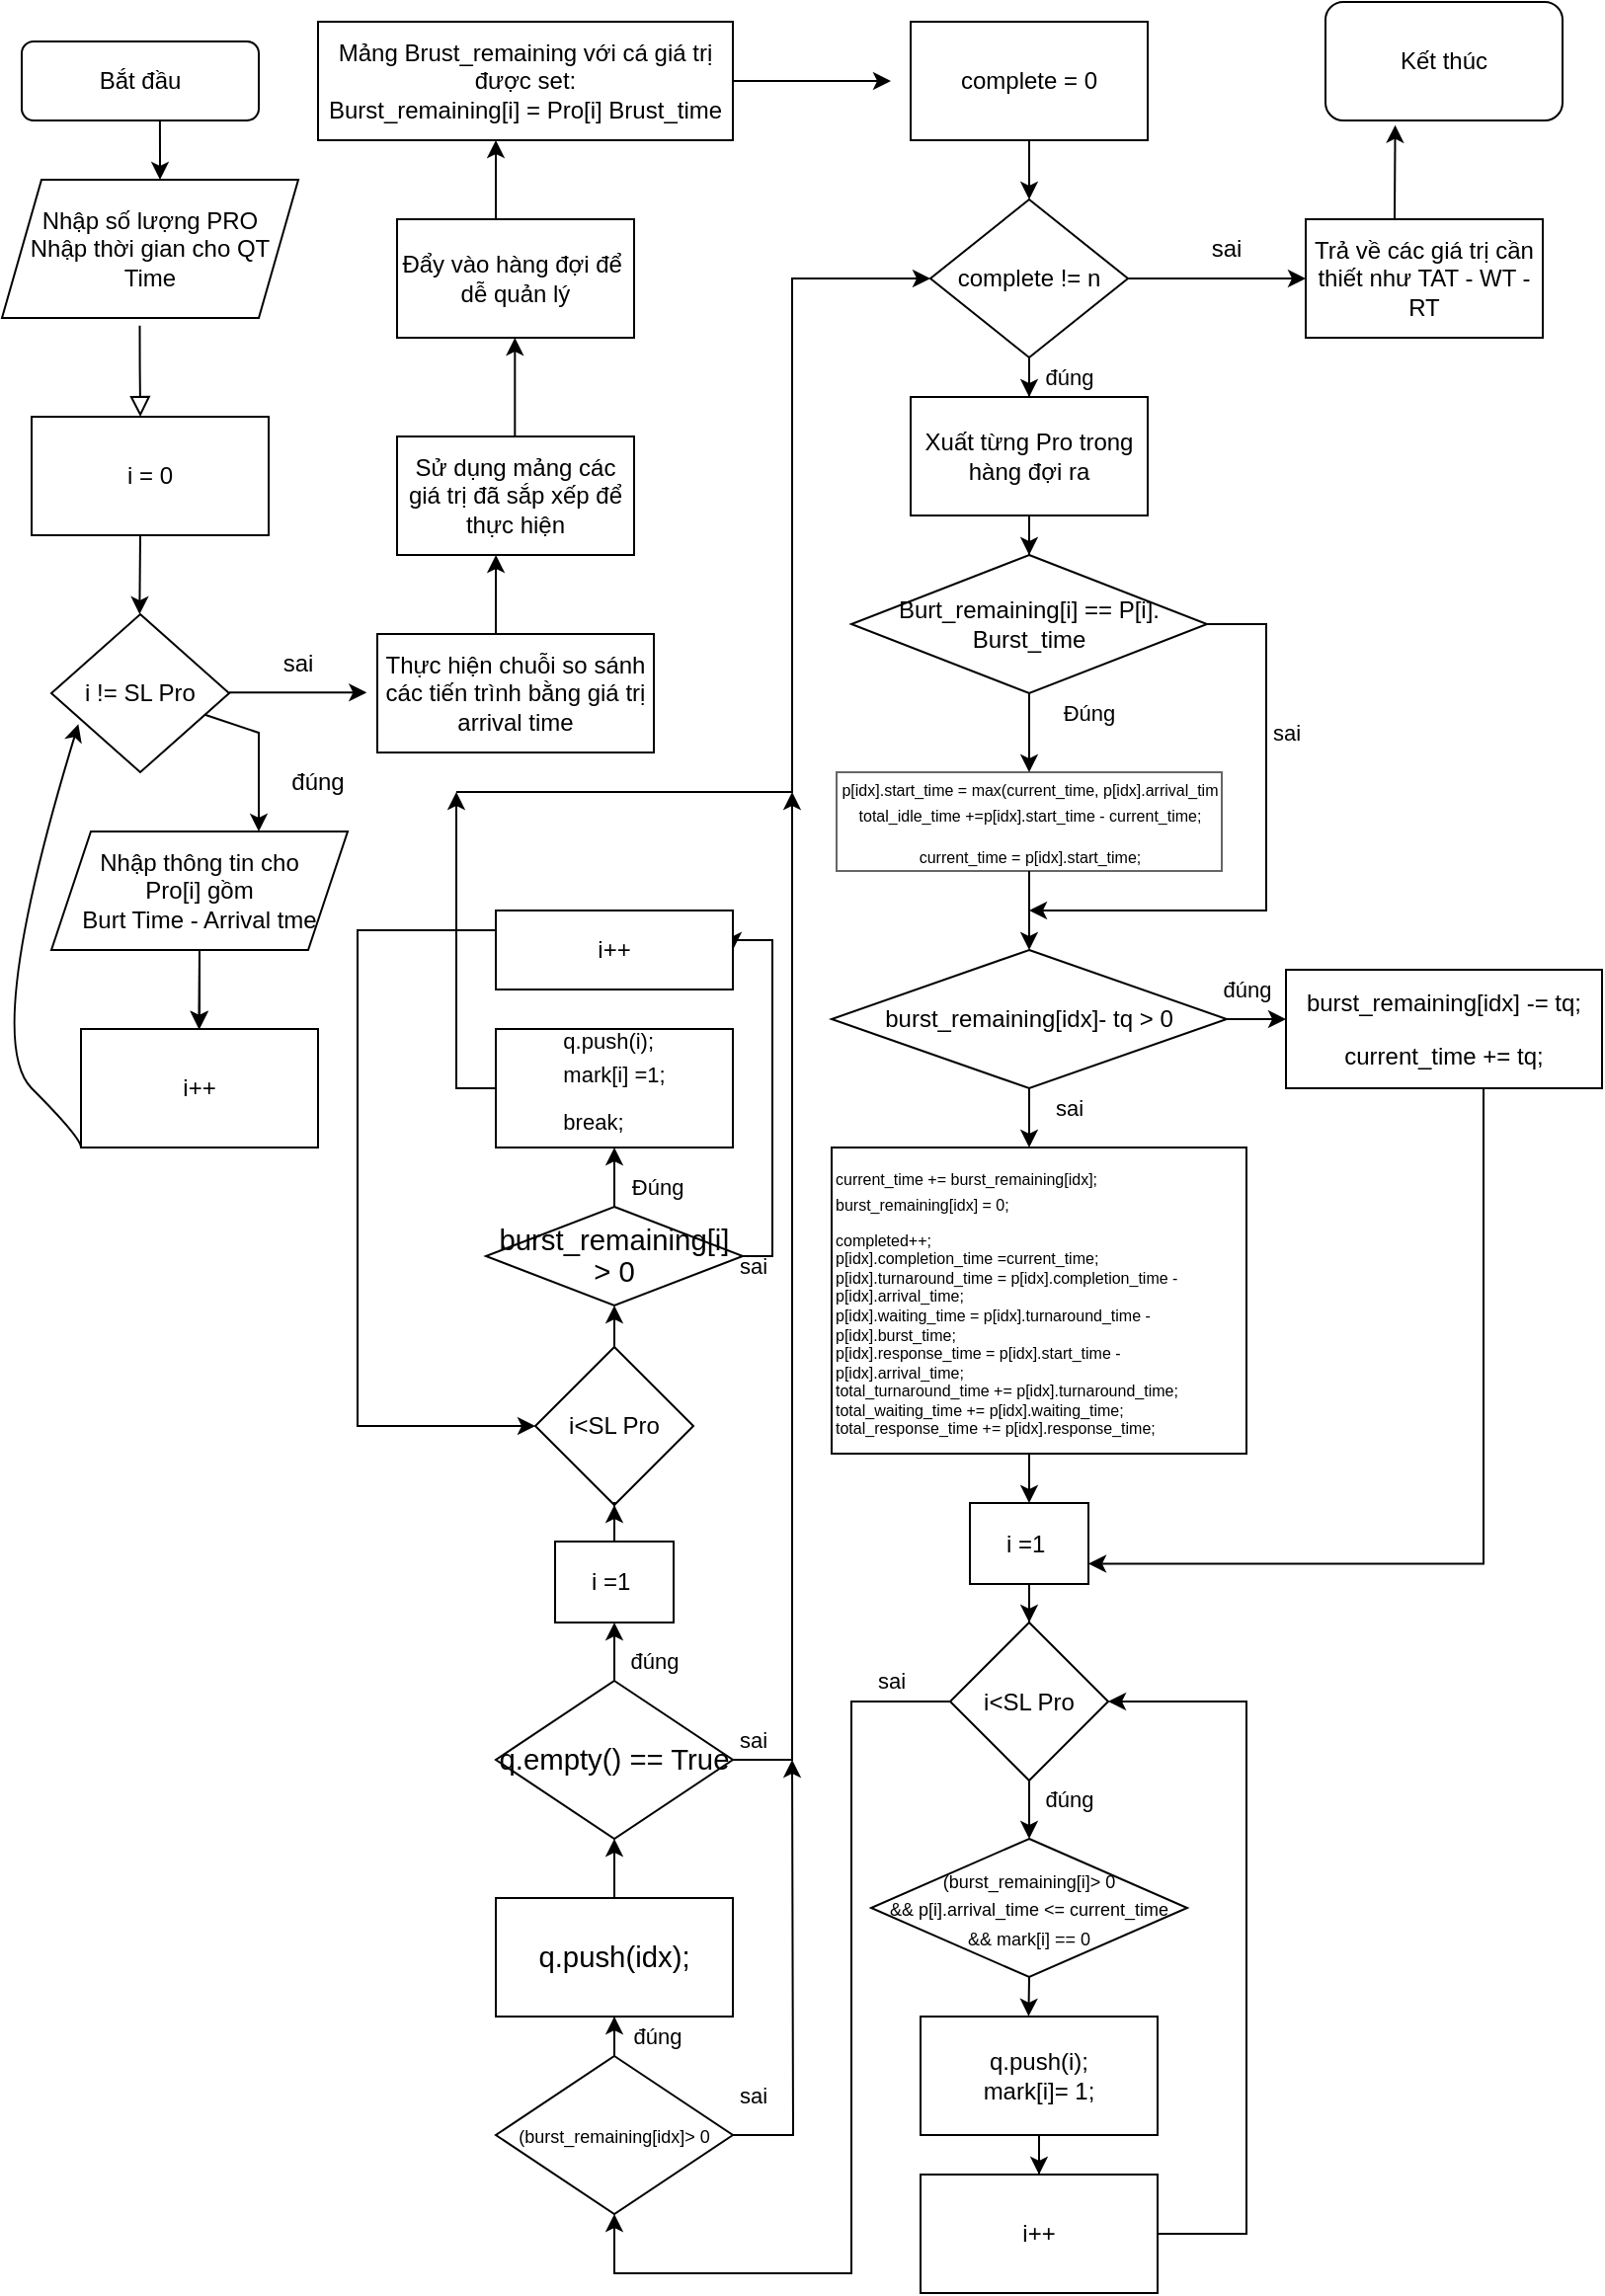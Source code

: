 <mxfile version="18.0.6" type="github">
  <diagram id="C5RBs43oDa-KdzZeNtuy" name="Page-1">
    <mxGraphModel dx="1851" dy="1047" grid="1" gridSize="10" guides="1" tooltips="1" connect="1" arrows="1" fold="1" page="1" pageScale="1" pageWidth="827" pageHeight="1169" math="0" shadow="0">
      <root>
        <mxCell id="WIyWlLk6GJQsqaUBKTNV-0" />
        <mxCell id="WIyWlLk6GJQsqaUBKTNV-1" parent="WIyWlLk6GJQsqaUBKTNV-0" />
        <mxCell id="WIyWlLk6GJQsqaUBKTNV-2" value="" style="rounded=0;html=1;jettySize=auto;orthogonalLoop=1;fontSize=11;endArrow=block;endFill=0;endSize=8;strokeWidth=1;shadow=0;labelBackgroundColor=none;edgeStyle=orthogonalEdgeStyle;exitX=0.465;exitY=1.055;exitDx=0;exitDy=0;exitPerimeter=0;" parent="WIyWlLk6GJQsqaUBKTNV-1" source="YoJhMBi_WblPXS7V44ve-0" edge="1">
          <mxGeometry relative="1" as="geometry">
            <mxPoint x="80.034" y="210.028" as="targetPoint" />
            <Array as="points" />
          </mxGeometry>
        </mxCell>
        <mxCell id="WIyWlLk6GJQsqaUBKTNV-3" value="Bắt đầu" style="rounded=1;whiteSpace=wrap;html=1;fontSize=12;glass=0;strokeWidth=1;shadow=0;" parent="WIyWlLk6GJQsqaUBKTNV-1" vertex="1">
          <mxGeometry x="20" y="20" width="120" height="40" as="geometry" />
        </mxCell>
        <mxCell id="YoJhMBi_WblPXS7V44ve-0" value="Nhập số lượng PRO&lt;br&gt;Nhập thời gian cho QT Time" style="shape=parallelogram;perimeter=parallelogramPerimeter;whiteSpace=wrap;html=1;fixedSize=1;" parent="WIyWlLk6GJQsqaUBKTNV-1" vertex="1">
          <mxGeometry x="10" y="90" width="150" height="70" as="geometry" />
        </mxCell>
        <mxCell id="YoJhMBi_WblPXS7V44ve-2" value="" style="endArrow=classic;html=1;rounded=0;exitX=0.583;exitY=1;exitDx=0;exitDy=0;exitPerimeter=0;" parent="WIyWlLk6GJQsqaUBKTNV-1" source="WIyWlLk6GJQsqaUBKTNV-3" edge="1">
          <mxGeometry width="50" height="50" relative="1" as="geometry">
            <mxPoint x="60" y="90" as="sourcePoint" />
            <mxPoint x="90" y="90" as="targetPoint" />
            <Array as="points">
              <mxPoint x="90" y="80" />
            </Array>
          </mxGeometry>
        </mxCell>
        <mxCell id="YoJhMBi_WblPXS7V44ve-3" value="i = 0" style="rounded=0;whiteSpace=wrap;html=1;" parent="WIyWlLk6GJQsqaUBKTNV-1" vertex="1">
          <mxGeometry x="25" y="210" width="120" height="60" as="geometry" />
        </mxCell>
        <mxCell id="YoJhMBi_WblPXS7V44ve-4" value="i != SL Pro" style="rhombus;whiteSpace=wrap;html=1;" parent="WIyWlLk6GJQsqaUBKTNV-1" vertex="1">
          <mxGeometry x="35" y="310" width="90" height="80" as="geometry" />
        </mxCell>
        <mxCell id="YoJhMBi_WblPXS7V44ve-12" value="" style="edgeStyle=orthogonalEdgeStyle;rounded=0;orthogonalLoop=1;jettySize=auto;html=1;" parent="WIyWlLk6GJQsqaUBKTNV-1" source="YoJhMBi_WblPXS7V44ve-6" target="YoJhMBi_WblPXS7V44ve-7" edge="1">
          <mxGeometry relative="1" as="geometry" />
        </mxCell>
        <mxCell id="YoJhMBi_WblPXS7V44ve-6" value="Nhập thông tin cho&lt;br&gt;Pro[i] gồm&lt;br&gt;Burt Time - Arrival tme" style="shape=parallelogram;perimeter=parallelogramPerimeter;whiteSpace=wrap;html=1;fixedSize=1;" parent="WIyWlLk6GJQsqaUBKTNV-1" vertex="1">
          <mxGeometry x="35" y="420" width="150" height="60" as="geometry" />
        </mxCell>
        <mxCell id="YoJhMBi_WblPXS7V44ve-7" value="i++" style="rounded=0;whiteSpace=wrap;html=1;" parent="WIyWlLk6GJQsqaUBKTNV-1" vertex="1">
          <mxGeometry x="50" y="520" width="120" height="60" as="geometry" />
        </mxCell>
        <mxCell id="YoJhMBi_WblPXS7V44ve-8" value="" style="endArrow=classic;html=1;rounded=0;" parent="WIyWlLk6GJQsqaUBKTNV-1" source="YoJhMBi_WblPXS7V44ve-4" edge="1">
          <mxGeometry width="50" height="50" relative="1" as="geometry">
            <mxPoint x="140" y="340" as="sourcePoint" />
            <mxPoint x="140" y="420" as="targetPoint" />
            <Array as="points">
              <mxPoint x="140" y="370" />
            </Array>
          </mxGeometry>
        </mxCell>
        <mxCell id="YoJhMBi_WblPXS7V44ve-9" value="" style="endArrow=classic;html=1;rounded=0;" parent="WIyWlLk6GJQsqaUBKTNV-1" edge="1">
          <mxGeometry width="50" height="50" relative="1" as="geometry">
            <mxPoint x="110" y="480" as="sourcePoint" />
            <mxPoint x="109.66" y="520" as="targetPoint" />
          </mxGeometry>
        </mxCell>
        <mxCell id="YoJhMBi_WblPXS7V44ve-10" value="" style="curved=1;endArrow=classic;html=1;rounded=0;exitX=0;exitY=1;exitDx=0;exitDy=0;entryX=0.152;entryY=0.695;entryDx=0;entryDy=0;entryPerimeter=0;" parent="WIyWlLk6GJQsqaUBKTNV-1" source="YoJhMBi_WblPXS7V44ve-7" target="YoJhMBi_WblPXS7V44ve-4" edge="1">
          <mxGeometry width="50" height="50" relative="1" as="geometry">
            <mxPoint y="575" as="sourcePoint" />
            <mxPoint x="50" y="525" as="targetPoint" />
            <Array as="points">
              <mxPoint x="50" y="575" />
              <mxPoint y="525" />
            </Array>
          </mxGeometry>
        </mxCell>
        <mxCell id="YoJhMBi_WblPXS7V44ve-11" value="đúng" style="text;html=1;strokeColor=none;fillColor=none;align=center;verticalAlign=middle;whiteSpace=wrap;rounded=0;" parent="WIyWlLk6GJQsqaUBKTNV-1" vertex="1">
          <mxGeometry x="140" y="380" width="60" height="30" as="geometry" />
        </mxCell>
        <mxCell id="YoJhMBi_WblPXS7V44ve-13" value="" style="endArrow=classic;html=1;rounded=0;" parent="WIyWlLk6GJQsqaUBKTNV-1" edge="1">
          <mxGeometry width="50" height="50" relative="1" as="geometry">
            <mxPoint x="80" y="270" as="sourcePoint" />
            <mxPoint x="79.66" y="310" as="targetPoint" />
          </mxGeometry>
        </mxCell>
        <mxCell id="YoJhMBi_WblPXS7V44ve-14" value="" style="endArrow=classic;html=1;rounded=0;" parent="WIyWlLk6GJQsqaUBKTNV-1" edge="1">
          <mxGeometry width="50" height="50" relative="1" as="geometry">
            <mxPoint x="125" y="349.66" as="sourcePoint" />
            <mxPoint x="194.66" y="349.66" as="targetPoint" />
          </mxGeometry>
        </mxCell>
        <mxCell id="YoJhMBi_WblPXS7V44ve-15" value="sai" style="text;html=1;strokeColor=none;fillColor=none;align=center;verticalAlign=middle;whiteSpace=wrap;rounded=0;" parent="WIyWlLk6GJQsqaUBKTNV-1" vertex="1">
          <mxGeometry x="130" y="320" width="60" height="30" as="geometry" />
        </mxCell>
        <mxCell id="YoJhMBi_WblPXS7V44ve-16" value="Thực hiện chuỗi so sánh các tiến trình bằng giá trị arrival time" style="rounded=0;whiteSpace=wrap;html=1;" parent="WIyWlLk6GJQsqaUBKTNV-1" vertex="1">
          <mxGeometry x="200" y="320" width="140" height="60" as="geometry" />
        </mxCell>
        <mxCell id="YoJhMBi_WblPXS7V44ve-17" value="Sử dụng mảng các giá trị đã sắp xếp để thực hiện" style="rounded=0;whiteSpace=wrap;html=1;" parent="WIyWlLk6GJQsqaUBKTNV-1" vertex="1">
          <mxGeometry x="210" y="220" width="120" height="60" as="geometry" />
        </mxCell>
        <mxCell id="YoJhMBi_WblPXS7V44ve-18" value="" style="endArrow=classic;html=1;rounded=0;entryX=0.417;entryY=1;entryDx=0;entryDy=0;entryPerimeter=0;" parent="WIyWlLk6GJQsqaUBKTNV-1" target="YoJhMBi_WblPXS7V44ve-17" edge="1">
          <mxGeometry width="50" height="50" relative="1" as="geometry">
            <mxPoint x="260" y="320" as="sourcePoint" />
            <mxPoint x="290" y="300" as="targetPoint" />
          </mxGeometry>
        </mxCell>
        <mxCell id="YoJhMBi_WblPXS7V44ve-19" value="Đẩy vào hàng đợi để&amp;nbsp;&lt;br&gt;dễ quản lý" style="rounded=0;whiteSpace=wrap;html=1;" parent="WIyWlLk6GJQsqaUBKTNV-1" vertex="1">
          <mxGeometry x="210" y="110" width="120" height="60" as="geometry" />
        </mxCell>
        <mxCell id="YoJhMBi_WblPXS7V44ve-20" value="" style="endArrow=classic;html=1;rounded=0;" parent="WIyWlLk6GJQsqaUBKTNV-1" edge="1">
          <mxGeometry width="50" height="50" relative="1" as="geometry">
            <mxPoint x="269.66" y="220" as="sourcePoint" />
            <mxPoint x="269.66" y="170" as="targetPoint" />
            <Array as="points">
              <mxPoint x="269.66" y="200" />
            </Array>
          </mxGeometry>
        </mxCell>
        <mxCell id="fa8feuvMklE7QD-mEmDX-10" style="edgeStyle=orthogonalEdgeStyle;rounded=0;orthogonalLoop=1;jettySize=auto;html=1;entryX=0.5;entryY=0;entryDx=0;entryDy=0;fontSize=11;" edge="1" parent="WIyWlLk6GJQsqaUBKTNV-1" source="YoJhMBi_WblPXS7V44ve-21" target="YoJhMBi_WblPXS7V44ve-32">
          <mxGeometry relative="1" as="geometry" />
        </mxCell>
        <mxCell id="YoJhMBi_WblPXS7V44ve-21" value="complete != n" style="rhombus;whiteSpace=wrap;html=1;" parent="WIyWlLk6GJQsqaUBKTNV-1" vertex="1">
          <mxGeometry x="480" y="100" width="100" height="80" as="geometry" />
        </mxCell>
        <mxCell id="fa8feuvMklE7QD-mEmDX-9" style="edgeStyle=orthogonalEdgeStyle;rounded=0;orthogonalLoop=1;jettySize=auto;html=1;entryX=0.5;entryY=0;entryDx=0;entryDy=0;fontSize=11;" edge="1" parent="WIyWlLk6GJQsqaUBKTNV-1" source="YoJhMBi_WblPXS7V44ve-22" target="YoJhMBi_WblPXS7V44ve-21">
          <mxGeometry relative="1" as="geometry" />
        </mxCell>
        <mxCell id="YoJhMBi_WblPXS7V44ve-22" value="complete = 0" style="rounded=0;whiteSpace=wrap;html=1;" parent="WIyWlLk6GJQsqaUBKTNV-1" vertex="1">
          <mxGeometry x="470" y="10" width="120" height="60" as="geometry" />
        </mxCell>
        <mxCell id="YoJhMBi_WblPXS7V44ve-23" value="Trả về các giá trị cần thiết như TAT - WT - RT" style="rounded=0;whiteSpace=wrap;html=1;" parent="WIyWlLk6GJQsqaUBKTNV-1" vertex="1">
          <mxGeometry x="670" y="110" width="120" height="60" as="geometry" />
        </mxCell>
        <mxCell id="YoJhMBi_WblPXS7V44ve-24" value="" style="endArrow=classic;html=1;rounded=0;entryX=0;entryY=0.5;entryDx=0;entryDy=0;" parent="WIyWlLk6GJQsqaUBKTNV-1" target="YoJhMBi_WblPXS7V44ve-23" edge="1">
          <mxGeometry width="50" height="50" relative="1" as="geometry">
            <mxPoint x="580" y="140" as="sourcePoint" />
            <mxPoint x="620" y="160" as="targetPoint" />
            <Array as="points">
              <mxPoint x="580" y="140" />
            </Array>
          </mxGeometry>
        </mxCell>
        <mxCell id="YoJhMBi_WblPXS7V44ve-25" value="Kết thúc" style="rounded=1;whiteSpace=wrap;html=1;" parent="WIyWlLk6GJQsqaUBKTNV-1" vertex="1">
          <mxGeometry x="680" width="120" height="60" as="geometry" />
        </mxCell>
        <mxCell id="YoJhMBi_WblPXS7V44ve-26" value="" style="endArrow=classic;html=1;rounded=0;entryX=0.294;entryY=1.039;entryDx=0;entryDy=0;entryPerimeter=0;" parent="WIyWlLk6GJQsqaUBKTNV-1" target="YoJhMBi_WblPXS7V44ve-25" edge="1">
          <mxGeometry width="50" height="50" relative="1" as="geometry">
            <mxPoint x="715" y="110" as="sourcePoint" />
            <mxPoint x="765" y="100" as="targetPoint" />
          </mxGeometry>
        </mxCell>
        <mxCell id="YoJhMBi_WblPXS7V44ve-27" value="sai" style="text;html=1;strokeColor=none;fillColor=none;align=center;verticalAlign=middle;whiteSpace=wrap;rounded=0;" parent="WIyWlLk6GJQsqaUBKTNV-1" vertex="1">
          <mxGeometry x="600" y="110" width="60" height="30" as="geometry" />
        </mxCell>
        <mxCell id="YoJhMBi_WblPXS7V44ve-28" value="Mảng Brust_remaining với cá giá trị được set:&lt;br&gt;Burst_remaining[i] = Pro[i] Brust_time" style="rounded=0;whiteSpace=wrap;html=1;" parent="WIyWlLk6GJQsqaUBKTNV-1" vertex="1">
          <mxGeometry x="170" y="10" width="210" height="60" as="geometry" />
        </mxCell>
        <mxCell id="YoJhMBi_WblPXS7V44ve-29" value="" style="endArrow=classic;html=1;rounded=0;" parent="WIyWlLk6GJQsqaUBKTNV-1" edge="1">
          <mxGeometry width="50" height="50" relative="1" as="geometry">
            <mxPoint x="260" y="110" as="sourcePoint" />
            <mxPoint x="260.0" y="70.0" as="targetPoint" />
            <Array as="points">
              <mxPoint x="260.0" y="100" />
            </Array>
          </mxGeometry>
        </mxCell>
        <mxCell id="YoJhMBi_WblPXS7V44ve-31" value="" style="endArrow=classic;html=1;rounded=0;exitX=1;exitY=0.5;exitDx=0;exitDy=0;" parent="WIyWlLk6GJQsqaUBKTNV-1" source="YoJhMBi_WblPXS7V44ve-28" edge="1">
          <mxGeometry width="50" height="50" relative="1" as="geometry">
            <mxPoint x="413" y="60.0" as="sourcePoint" />
            <mxPoint x="460" y="40" as="targetPoint" />
            <Array as="points" />
          </mxGeometry>
        </mxCell>
        <mxCell id="fa8feuvMklE7QD-mEmDX-11" value="" style="edgeStyle=orthogonalEdgeStyle;rounded=0;orthogonalLoop=1;jettySize=auto;html=1;fontSize=11;" edge="1" parent="WIyWlLk6GJQsqaUBKTNV-1" source="YoJhMBi_WblPXS7V44ve-32" target="YoJhMBi_WblPXS7V44ve-33">
          <mxGeometry relative="1" as="geometry" />
        </mxCell>
        <mxCell id="YoJhMBi_WblPXS7V44ve-32" value="Xuất từng Pro trong hàng đợi ra" style="rounded=0;whiteSpace=wrap;html=1;" parent="WIyWlLk6GJQsqaUBKTNV-1" vertex="1">
          <mxGeometry x="470" y="200" width="120" height="60" as="geometry" />
        </mxCell>
        <mxCell id="fa8feuvMklE7QD-mEmDX-14" style="edgeStyle=orthogonalEdgeStyle;rounded=0;orthogonalLoop=1;jettySize=auto;html=1;entryX=0.5;entryY=0;entryDx=0;entryDy=0;fontSize=11;" edge="1" parent="WIyWlLk6GJQsqaUBKTNV-1" source="YoJhMBi_WblPXS7V44ve-33" target="YoJhMBi_WblPXS7V44ve-34">
          <mxGeometry relative="1" as="geometry" />
        </mxCell>
        <mxCell id="fa8feuvMklE7QD-mEmDX-47" style="edgeStyle=orthogonalEdgeStyle;rounded=0;orthogonalLoop=1;jettySize=auto;html=1;fontSize=11;" edge="1" parent="WIyWlLk6GJQsqaUBKTNV-1" source="YoJhMBi_WblPXS7V44ve-33">
          <mxGeometry relative="1" as="geometry">
            <mxPoint x="530" y="460" as="targetPoint" />
            <Array as="points">
              <mxPoint x="650" y="315" />
              <mxPoint x="650" y="460" />
              <mxPoint x="530" y="460" />
            </Array>
          </mxGeometry>
        </mxCell>
        <mxCell id="YoJhMBi_WblPXS7V44ve-33" value="Burt_remaining[i] == P[i]. Burst_time" style="rhombus;whiteSpace=wrap;html=1;" parent="WIyWlLk6GJQsqaUBKTNV-1" vertex="1">
          <mxGeometry x="440" y="280" width="180" height="70" as="geometry" />
        </mxCell>
        <mxCell id="fa8feuvMklE7QD-mEmDX-46" style="edgeStyle=orthogonalEdgeStyle;rounded=0;orthogonalLoop=1;jettySize=auto;html=1;entryX=0.5;entryY=0;entryDx=0;entryDy=0;fontSize=11;" edge="1" parent="WIyWlLk6GJQsqaUBKTNV-1" source="YoJhMBi_WblPXS7V44ve-34" target="YoJhMBi_WblPXS7V44ve-35">
          <mxGeometry relative="1" as="geometry" />
        </mxCell>
        <mxCell id="YoJhMBi_WblPXS7V44ve-34" value="&lt;p style=&quot;font-size: 8px; line-height: 0;&quot; class=&quot;MsoNormal&quot;&gt;&lt;font style=&quot;font-size: 8px;&quot;&gt;p[idx].start_time = max(current_time, p[idx].arrival_tim&lt;/font&gt;&lt;/p&gt;&lt;p style=&quot;font-size: 8px;&quot; class=&quot;MsoNormal&quot;&gt;&lt;font style=&quot;font-size: 8px;&quot;&gt;&lt;span style=&quot;background-color: initial;&quot;&gt;total_idle_time +=&lt;/span&gt;&lt;span style=&quot;background-color: initial;&quot;&gt;p[idx].start_time - current_time;&lt;/span&gt;&lt;/font&gt;&lt;/p&gt;&lt;span style=&quot;background-color: initial; font-size: 8px;&quot;&gt;&lt;font style=&quot;font-size: 8px;&quot;&gt;current_time = p[idx].start_time;&lt;/font&gt;&lt;/span&gt;" style="rounded=0;whiteSpace=wrap;html=1;opacity=60;strokeWidth=1;" parent="WIyWlLk6GJQsqaUBKTNV-1" vertex="1">
          <mxGeometry x="432.5" y="390" width="195" height="50" as="geometry" />
        </mxCell>
        <mxCell id="fa8feuvMklE7QD-mEmDX-17" value="" style="edgeStyle=orthogonalEdgeStyle;rounded=0;orthogonalLoop=1;jettySize=auto;html=1;fontSize=11;entryX=0;entryY=0.417;entryDx=0;entryDy=0;entryPerimeter=0;" edge="1" parent="WIyWlLk6GJQsqaUBKTNV-1" source="YoJhMBi_WblPXS7V44ve-35" target="YoJhMBi_WblPXS7V44ve-36">
          <mxGeometry relative="1" as="geometry" />
        </mxCell>
        <mxCell id="fa8feuvMklE7QD-mEmDX-18" value="" style="edgeStyle=orthogonalEdgeStyle;rounded=0;orthogonalLoop=1;jettySize=auto;html=1;fontSize=11;" edge="1" parent="WIyWlLk6GJQsqaUBKTNV-1" source="YoJhMBi_WblPXS7V44ve-35" target="YoJhMBi_WblPXS7V44ve-53">
          <mxGeometry relative="1" as="geometry">
            <Array as="points">
              <mxPoint x="530" y="580" />
              <mxPoint x="530" y="580" />
            </Array>
          </mxGeometry>
        </mxCell>
        <mxCell id="YoJhMBi_WblPXS7V44ve-35" value="&lt;span&gt;burst_remaining[idx]- tq &amp;gt; 0&lt;/span&gt;" style="rhombus;whiteSpace=wrap;html=1;" parent="WIyWlLk6GJQsqaUBKTNV-1" vertex="1">
          <mxGeometry x="430" y="480" width="200" height="70" as="geometry" />
        </mxCell>
        <mxCell id="fa8feuvMklE7QD-mEmDX-43" style="edgeStyle=orthogonalEdgeStyle;rounded=0;orthogonalLoop=1;jettySize=auto;html=1;fontSize=11;entryX=1;entryY=0.75;entryDx=0;entryDy=0;" edge="1" parent="WIyWlLk6GJQsqaUBKTNV-1" source="YoJhMBi_WblPXS7V44ve-36" target="YoJhMBi_WblPXS7V44ve-40">
          <mxGeometry relative="1" as="geometry">
            <mxPoint x="740" y="790" as="targetPoint" />
            <Array as="points">
              <mxPoint x="760" y="791" />
            </Array>
          </mxGeometry>
        </mxCell>
        <mxCell id="YoJhMBi_WblPXS7V44ve-36" value="&lt;p class=&quot;MsoNormal&quot;&gt;burst_remaining[idx] -= tq;&lt;/p&gt;&lt;p class=&quot;MsoNormal&quot;&gt;&lt;span style=&quot;background-color: initial;&quot;&gt;current_time += tq;&lt;/span&gt;&lt;/p&gt;&lt;p class=&quot;MsoNormal&quot;&gt;&lt;/p&gt;" style="rounded=0;whiteSpace=wrap;html=1;" parent="WIyWlLk6GJQsqaUBKTNV-1" vertex="1">
          <mxGeometry x="660" y="490" width="160" height="60" as="geometry" />
        </mxCell>
        <mxCell id="fa8feuvMklE7QD-mEmDX-22" style="edgeStyle=orthogonalEdgeStyle;rounded=0;orthogonalLoop=1;jettySize=auto;html=1;entryX=0.5;entryY=0;entryDx=0;entryDy=0;fontSize=11;" edge="1" parent="WIyWlLk6GJQsqaUBKTNV-1" source="YoJhMBi_WblPXS7V44ve-38" target="YoJhMBi_WblPXS7V44ve-41">
          <mxGeometry relative="1" as="geometry" />
        </mxCell>
        <mxCell id="fa8feuvMklE7QD-mEmDX-53" style="edgeStyle=orthogonalEdgeStyle;rounded=0;orthogonalLoop=1;jettySize=auto;html=1;fontSize=11;entryX=0.5;entryY=1;entryDx=0;entryDy=0;" edge="1" parent="WIyWlLk6GJQsqaUBKTNV-1" source="YoJhMBi_WblPXS7V44ve-38" target="YoJhMBi_WblPXS7V44ve-43">
          <mxGeometry relative="1" as="geometry">
            <mxPoint x="440" y="1080" as="targetPoint" />
            <Array as="points">
              <mxPoint x="440" y="861" />
              <mxPoint x="440" y="1150" />
              <mxPoint x="320" y="1150" />
            </Array>
          </mxGeometry>
        </mxCell>
        <mxCell id="YoJhMBi_WblPXS7V44ve-38" value="i&amp;lt;SL Pro" style="rhombus;whiteSpace=wrap;html=1;" parent="WIyWlLk6GJQsqaUBKTNV-1" vertex="1">
          <mxGeometry x="490" y="820.5" width="80" height="80" as="geometry" />
        </mxCell>
        <mxCell id="fa8feuvMklE7QD-mEmDX-20" value="" style="edgeStyle=orthogonalEdgeStyle;rounded=0;orthogonalLoop=1;jettySize=auto;html=1;fontSize=11;" edge="1" parent="WIyWlLk6GJQsqaUBKTNV-1" source="YoJhMBi_WblPXS7V44ve-40" target="YoJhMBi_WblPXS7V44ve-38">
          <mxGeometry relative="1" as="geometry" />
        </mxCell>
        <mxCell id="YoJhMBi_WblPXS7V44ve-40" value="i =1&amp;nbsp;" style="rounded=0;whiteSpace=wrap;html=1;" parent="WIyWlLk6GJQsqaUBKTNV-1" vertex="1">
          <mxGeometry x="500" y="760" width="60" height="41" as="geometry" />
        </mxCell>
        <mxCell id="fa8feuvMklE7QD-mEmDX-41" style="edgeStyle=orthogonalEdgeStyle;rounded=0;orthogonalLoop=1;jettySize=auto;html=1;exitX=0.5;exitY=1;exitDx=0;exitDy=0;entryX=0.456;entryY=-0.002;entryDx=0;entryDy=0;entryPerimeter=0;fontSize=11;" edge="1" parent="WIyWlLk6GJQsqaUBKTNV-1" source="YoJhMBi_WblPXS7V44ve-41" target="YoJhMBi_WblPXS7V44ve-42">
          <mxGeometry relative="1" as="geometry" />
        </mxCell>
        <mxCell id="YoJhMBi_WblPXS7V44ve-41" value="&lt;span style=&quot;font-size: 9px;&quot;&gt;(burst_remaining[i]&amp;gt; 0 &lt;br&gt;&amp;amp;&amp;amp; p[i].arrival_time &amp;lt;= current_time &lt;br&gt;&amp;amp;&amp;amp; mark[i] == 0&lt;/span&gt;" style="rhombus;whiteSpace=wrap;html=1;" parent="WIyWlLk6GJQsqaUBKTNV-1" vertex="1">
          <mxGeometry x="450" y="930" width="160" height="70" as="geometry" />
        </mxCell>
        <mxCell id="fa8feuvMklE7QD-mEmDX-39" value="" style="edgeStyle=orthogonalEdgeStyle;rounded=0;orthogonalLoop=1;jettySize=auto;html=1;fontSize=11;" edge="1" parent="WIyWlLk6GJQsqaUBKTNV-1" source="YoJhMBi_WblPXS7V44ve-42" target="fa8feuvMklE7QD-mEmDX-1">
          <mxGeometry relative="1" as="geometry" />
        </mxCell>
        <mxCell id="YoJhMBi_WblPXS7V44ve-42" value="&lt;span style=&quot;background-color: initial;&quot;&gt;q.push(i);&lt;/span&gt;&lt;br&gt;&lt;span style=&quot;background-color: initial;&quot;&gt;mark[i]&lt;/span&gt;&lt;span style=&quot;background-color: initial;&quot;&gt;= 1;&lt;/span&gt;" style="rounded=0;whiteSpace=wrap;html=1;" parent="WIyWlLk6GJQsqaUBKTNV-1" vertex="1">
          <mxGeometry x="475" y="1020" width="120" height="60" as="geometry" />
        </mxCell>
        <mxCell id="fa8feuvMklE7QD-mEmDX-28" style="edgeStyle=orthogonalEdgeStyle;rounded=0;orthogonalLoop=1;jettySize=auto;html=1;entryX=0.5;entryY=1;entryDx=0;entryDy=0;fontSize=11;" edge="1" parent="WIyWlLk6GJQsqaUBKTNV-1" source="YoJhMBi_WblPXS7V44ve-43" target="YoJhMBi_WblPXS7V44ve-44">
          <mxGeometry relative="1" as="geometry" />
        </mxCell>
        <mxCell id="fa8feuvMklE7QD-mEmDX-58" style="edgeStyle=orthogonalEdgeStyle;rounded=0;orthogonalLoop=1;jettySize=auto;html=1;fontSize=11;" edge="1" parent="WIyWlLk6GJQsqaUBKTNV-1" source="YoJhMBi_WblPXS7V44ve-43">
          <mxGeometry relative="1" as="geometry">
            <mxPoint x="410" y="890" as="targetPoint" />
          </mxGeometry>
        </mxCell>
        <mxCell id="YoJhMBi_WblPXS7V44ve-43" value="&lt;span&gt;&lt;font style=&quot;font-size: 9px;&quot;&gt;(burst_remaining[idx]&amp;gt; 0&lt;/font&gt;&lt;/span&gt;" style="rhombus;whiteSpace=wrap;html=1;" parent="WIyWlLk6GJQsqaUBKTNV-1" vertex="1">
          <mxGeometry x="260" y="1040" width="120" height="80" as="geometry" />
        </mxCell>
        <mxCell id="fa8feuvMklE7QD-mEmDX-27" value="" style="edgeStyle=orthogonalEdgeStyle;rounded=0;orthogonalLoop=1;jettySize=auto;html=1;fontSize=11;" edge="1" parent="WIyWlLk6GJQsqaUBKTNV-1" source="YoJhMBi_WblPXS7V44ve-44" target="YoJhMBi_WblPXS7V44ve-45">
          <mxGeometry relative="1" as="geometry" />
        </mxCell>
        <mxCell id="YoJhMBi_WblPXS7V44ve-44" value="&lt;span style=&quot;font-size:11.0pt;line-height:107%;&lt;br/&gt;font-family:&amp;quot;Arial&amp;quot;,sans-serif;mso-ascii-theme-font:minor-latin;mso-fareast-font-family:&lt;br/&gt;Arial;mso-fareast-theme-font:minor-latin;mso-hansi-theme-font:minor-latin;&lt;br/&gt;mso-bidi-font-family:&amp;quot;Times New Roman&amp;quot;;mso-bidi-theme-font:minor-bidi;&lt;br/&gt;mso-ansi-language:VI;mso-fareast-language:EN-US;mso-bidi-language:AR-SA&quot;&gt;q.push(idx);&lt;/span&gt;" style="rounded=0;whiteSpace=wrap;html=1;" parent="WIyWlLk6GJQsqaUBKTNV-1" vertex="1">
          <mxGeometry x="260" y="960" width="120" height="60" as="geometry" />
        </mxCell>
        <mxCell id="fa8feuvMklE7QD-mEmDX-8" style="edgeStyle=orthogonalEdgeStyle;rounded=0;orthogonalLoop=1;jettySize=auto;html=1;exitX=0.5;exitY=0;exitDx=0;exitDy=0;entryX=0.5;entryY=1;entryDx=0;entryDy=0;fontSize=11;" edge="1" parent="WIyWlLk6GJQsqaUBKTNV-1" source="YoJhMBi_WblPXS7V44ve-45" target="fa8feuvMklE7QD-mEmDX-6">
          <mxGeometry relative="1" as="geometry" />
        </mxCell>
        <mxCell id="fa8feuvMklE7QD-mEmDX-48" style="edgeStyle=orthogonalEdgeStyle;rounded=0;orthogonalLoop=1;jettySize=auto;html=1;fontSize=11;" edge="1" parent="WIyWlLk6GJQsqaUBKTNV-1" source="YoJhMBi_WblPXS7V44ve-45">
          <mxGeometry relative="1" as="geometry">
            <mxPoint x="410" y="400" as="targetPoint" />
            <Array as="points">
              <mxPoint x="410" y="890" />
            </Array>
          </mxGeometry>
        </mxCell>
        <mxCell id="YoJhMBi_WblPXS7V44ve-45" value="&lt;span style=&quot;font-size:11.0pt;line-height:107%;&lt;br/&gt;font-family:&amp;quot;Arial&amp;quot;,sans-serif;mso-ascii-theme-font:minor-latin;mso-fareast-font-family:&lt;br/&gt;Arial;mso-fareast-theme-font:minor-latin;mso-hansi-theme-font:minor-latin;&lt;br/&gt;mso-bidi-font-family:&amp;quot;Times New Roman&amp;quot;;mso-bidi-theme-font:minor-bidi;&lt;br/&gt;mso-ansi-language:VI;mso-fareast-language:EN-US;mso-bidi-language:AR-SA&quot;&gt;q.empty() == True&lt;/span&gt;" style="rhombus;whiteSpace=wrap;html=1;" parent="WIyWlLk6GJQsqaUBKTNV-1" vertex="1">
          <mxGeometry x="260" y="850" width="120" height="80" as="geometry" />
        </mxCell>
        <mxCell id="fa8feuvMklE7QD-mEmDX-19" value="" style="edgeStyle=orthogonalEdgeStyle;rounded=0;orthogonalLoop=1;jettySize=auto;html=1;fontSize=11;" edge="1" parent="WIyWlLk6GJQsqaUBKTNV-1" source="YoJhMBi_WblPXS7V44ve-53" target="YoJhMBi_WblPXS7V44ve-40">
          <mxGeometry relative="1" as="geometry">
            <Array as="points">
              <mxPoint x="530" y="740" />
              <mxPoint x="530" y="740" />
            </Array>
          </mxGeometry>
        </mxCell>
        <mxCell id="YoJhMBi_WblPXS7V44ve-53" value="&lt;p style=&quot;line-height: 0;&quot; class=&quot;MsoNormal&quot;&gt;current_time += burst_remaining[idx];&lt;/p&gt;&lt;p class=&quot;MsoNormal&quot;&gt;burst_remaining[idx] = 0;&lt;/p&gt;&lt;span style=&quot;background-color: initial;&quot;&gt;completed++;&lt;/span&gt;&lt;br&gt;&lt;span style=&quot;background-color: initial;&quot;&gt;p[idx].completion_time =current_time;&lt;/span&gt;&lt;br&gt;&lt;span style=&quot;background-color: initial;&quot;&gt;p[idx].turnaround_time = p[idx].completion_time - p[idx].arrival_time;&lt;/span&gt;&lt;br&gt;&lt;span style=&quot;background-color: initial;&quot;&gt;p[idx].waiting_time = p[idx].turnaround_time - p[idx].burst_time;&lt;/span&gt;&lt;br&gt;&lt;span style=&quot;background-color: initial;&quot;&gt;p[idx].response_time = p[idx].start_time - p[idx].arrival_time;&lt;/span&gt;&lt;br&gt;&lt;span style=&quot;background-color: initial;&quot;&gt;total_turnaround_time += p[idx].turnaround_time;&lt;/span&gt;&lt;br&gt;&lt;span style=&quot;background-color: initial;&quot;&gt;total_waiting_time += p[idx].waiting_time;&lt;/span&gt;&lt;br&gt;&lt;span style=&quot;background-color: initial;&quot;&gt;total_response_time += p[idx].response_time;&lt;/span&gt;" style="rounded=0;whiteSpace=wrap;html=1;fontSize=8;align=left;" parent="WIyWlLk6GJQsqaUBKTNV-1" vertex="1">
          <mxGeometry x="430" y="580" width="210" height="155" as="geometry" />
        </mxCell>
        <mxCell id="fa8feuvMklE7QD-mEmDX-42" style="edgeStyle=orthogonalEdgeStyle;rounded=0;orthogonalLoop=1;jettySize=auto;html=1;fontSize=11;entryX=1;entryY=0.5;entryDx=0;entryDy=0;" edge="1" parent="WIyWlLk6GJQsqaUBKTNV-1" source="fa8feuvMklE7QD-mEmDX-1" target="YoJhMBi_WblPXS7V44ve-38">
          <mxGeometry relative="1" as="geometry">
            <mxPoint x="640" y="850" as="targetPoint" />
            <Array as="points">
              <mxPoint x="640" y="1130" />
              <mxPoint x="640" y="861" />
            </Array>
          </mxGeometry>
        </mxCell>
        <mxCell id="fa8feuvMklE7QD-mEmDX-1" value="i++" style="rounded=0;whiteSpace=wrap;html=1;" vertex="1" parent="WIyWlLk6GJQsqaUBKTNV-1">
          <mxGeometry x="475" y="1100" width="120" height="60" as="geometry" />
        </mxCell>
        <mxCell id="fa8feuvMklE7QD-mEmDX-33" style="edgeStyle=orthogonalEdgeStyle;rounded=0;orthogonalLoop=1;jettySize=auto;html=1;entryX=0.5;entryY=1;entryDx=0;entryDy=0;fontSize=11;" edge="1" parent="WIyWlLk6GJQsqaUBKTNV-1" source="fa8feuvMklE7QD-mEmDX-2" target="fa8feuvMklE7QD-mEmDX-3">
          <mxGeometry relative="1" as="geometry" />
        </mxCell>
        <mxCell id="fa8feuvMklE7QD-mEmDX-2" value="i&amp;lt;SL Pro" style="rhombus;whiteSpace=wrap;html=1;" vertex="1" parent="WIyWlLk6GJQsqaUBKTNV-1">
          <mxGeometry x="280" y="681" width="80" height="80" as="geometry" />
        </mxCell>
        <mxCell id="fa8feuvMklE7QD-mEmDX-31" style="edgeStyle=orthogonalEdgeStyle;rounded=0;orthogonalLoop=1;jettySize=auto;html=1;entryX=0.5;entryY=1;entryDx=0;entryDy=0;fontSize=11;" edge="1" parent="WIyWlLk6GJQsqaUBKTNV-1" source="fa8feuvMklE7QD-mEmDX-3" target="fa8feuvMklE7QD-mEmDX-4">
          <mxGeometry relative="1" as="geometry" />
        </mxCell>
        <mxCell id="fa8feuvMklE7QD-mEmDX-34" style="edgeStyle=orthogonalEdgeStyle;rounded=0;orthogonalLoop=1;jettySize=auto;html=1;fontSize=11;entryX=1;entryY=0.5;entryDx=0;entryDy=0;" edge="1" parent="WIyWlLk6GJQsqaUBKTNV-1" source="fa8feuvMklE7QD-mEmDX-3" target="fa8feuvMklE7QD-mEmDX-5">
          <mxGeometry relative="1" as="geometry">
            <mxPoint x="400" y="470" as="targetPoint" />
            <Array as="points">
              <mxPoint x="400" y="635" />
              <mxPoint x="400" y="475" />
            </Array>
          </mxGeometry>
        </mxCell>
        <mxCell id="fa8feuvMklE7QD-mEmDX-3" value="&lt;span style=&quot;font-size:11.0pt;line-height:107%;&lt;br/&gt;font-family:&amp;quot;Arial&amp;quot;,sans-serif;mso-ascii-theme-font:minor-latin;mso-fareast-font-family:&lt;br/&gt;Arial;mso-fareast-theme-font:minor-latin;mso-hansi-theme-font:minor-latin;&lt;br/&gt;mso-bidi-font-family:&amp;quot;Times New Roman&amp;quot;;mso-bidi-theme-font:minor-bidi;&lt;br/&gt;mso-ansi-language:VI;mso-fareast-language:EN-US;mso-bidi-language:AR-SA&quot;&gt;burst_remaining[i]&lt;br/&gt;&amp;gt; 0&lt;/span&gt;" style="rhombus;whiteSpace=wrap;html=1;" vertex="1" parent="WIyWlLk6GJQsqaUBKTNV-1">
          <mxGeometry x="255" y="610" width="130" height="50" as="geometry" />
        </mxCell>
        <mxCell id="fa8feuvMklE7QD-mEmDX-66" style="edgeStyle=orthogonalEdgeStyle;rounded=0;orthogonalLoop=1;jettySize=auto;html=1;fontSize=11;" edge="1" parent="WIyWlLk6GJQsqaUBKTNV-1" source="fa8feuvMklE7QD-mEmDX-4">
          <mxGeometry relative="1" as="geometry">
            <mxPoint x="240" y="400" as="targetPoint" />
          </mxGeometry>
        </mxCell>
        <mxCell id="fa8feuvMklE7QD-mEmDX-4" value="&lt;p style=&quot;text-align: left; line-height: 0; font-size: 11px;&quot; class=&quot;MsoNormal&quot;&gt;&lt;font style=&quot;font-size: 11px;&quot;&gt;q.push(i);&lt;/font&gt;&lt;/p&gt;&lt;p style=&quot;text-align: left; font-size: 11px;&quot; class=&quot;MsoNormal&quot;&gt;&lt;font style=&quot;font-size: 11px;&quot;&gt;mark[i] =1;&lt;/font&gt;&lt;/p&gt;&lt;p style=&quot;text-align: left; font-size: 11px;&quot; class=&quot;MsoNormal&quot;&gt;&lt;span style=&quot;background-color: initial;&quot;&gt;break;&lt;/span&gt;&lt;/p&gt;&lt;p class=&quot;MsoNormal&quot;&gt;&lt;/p&gt;" style="rounded=0;whiteSpace=wrap;html=1;" vertex="1" parent="WIyWlLk6GJQsqaUBKTNV-1">
          <mxGeometry x="260" y="520" width="120" height="60" as="geometry" />
        </mxCell>
        <mxCell id="fa8feuvMklE7QD-mEmDX-35" style="edgeStyle=orthogonalEdgeStyle;rounded=0;orthogonalLoop=1;jettySize=auto;html=1;fontSize=11;entryX=0;entryY=0.5;entryDx=0;entryDy=0;" edge="1" parent="WIyWlLk6GJQsqaUBKTNV-1" source="fa8feuvMklE7QD-mEmDX-5" target="fa8feuvMklE7QD-mEmDX-2">
          <mxGeometry relative="1" as="geometry">
            <mxPoint x="190" y="640" as="targetPoint" />
            <Array as="points">
              <mxPoint x="190" y="470" />
              <mxPoint x="190" y="721" />
            </Array>
          </mxGeometry>
        </mxCell>
        <mxCell id="fa8feuvMklE7QD-mEmDX-36" style="edgeStyle=orthogonalEdgeStyle;rounded=0;orthogonalLoop=1;jettySize=auto;html=1;fontSize=11;entryX=0;entryY=0.5;entryDx=0;entryDy=0;" edge="1" parent="WIyWlLk6GJQsqaUBKTNV-1" target="YoJhMBi_WblPXS7V44ve-21">
          <mxGeometry relative="1" as="geometry">
            <mxPoint x="380.034" y="170.0" as="targetPoint" />
            <mxPoint x="240" y="400" as="sourcePoint" />
            <Array as="points">
              <mxPoint x="320" y="400" />
              <mxPoint x="410" y="400" />
              <mxPoint x="410" y="140" />
            </Array>
          </mxGeometry>
        </mxCell>
        <mxCell id="fa8feuvMklE7QD-mEmDX-5" value="i++" style="rounded=0;whiteSpace=wrap;html=1;" vertex="1" parent="WIyWlLk6GJQsqaUBKTNV-1">
          <mxGeometry x="260" y="460" width="120" height="40" as="geometry" />
        </mxCell>
        <mxCell id="fa8feuvMklE7QD-mEmDX-29" style="edgeStyle=orthogonalEdgeStyle;rounded=0;orthogonalLoop=1;jettySize=auto;html=1;entryX=0.5;entryY=1;entryDx=0;entryDy=0;fontSize=11;" edge="1" parent="WIyWlLk6GJQsqaUBKTNV-1" source="fa8feuvMklE7QD-mEmDX-6" target="fa8feuvMklE7QD-mEmDX-2">
          <mxGeometry relative="1" as="geometry" />
        </mxCell>
        <mxCell id="fa8feuvMklE7QD-mEmDX-6" value="i =1&amp;nbsp;" style="rounded=0;whiteSpace=wrap;html=1;" vertex="1" parent="WIyWlLk6GJQsqaUBKTNV-1">
          <mxGeometry x="290" y="779.5" width="60" height="41" as="geometry" />
        </mxCell>
        <mxCell id="fa8feuvMklE7QD-mEmDX-37" value="đúng" style="text;html=1;align=center;verticalAlign=middle;resizable=0;points=[];autosize=1;strokeColor=none;fillColor=none;fontSize=11;" vertex="1" parent="WIyWlLk6GJQsqaUBKTNV-1">
          <mxGeometry x="530" y="180" width="40" height="20" as="geometry" />
        </mxCell>
        <mxCell id="fa8feuvMklE7QD-mEmDX-49" value="Đúng" style="text;html=1;align=center;verticalAlign=middle;resizable=0;points=[];autosize=1;strokeColor=none;fillColor=none;fontSize=11;" vertex="1" parent="WIyWlLk6GJQsqaUBKTNV-1">
          <mxGeometry x="540" y="350" width="40" height="20" as="geometry" />
        </mxCell>
        <mxCell id="fa8feuvMklE7QD-mEmDX-50" value="sai" style="text;html=1;align=center;verticalAlign=middle;resizable=0;points=[];autosize=1;strokeColor=none;fillColor=none;fontSize=11;" vertex="1" parent="WIyWlLk6GJQsqaUBKTNV-1">
          <mxGeometry x="645" y="360" width="30" height="20" as="geometry" />
        </mxCell>
        <mxCell id="fa8feuvMklE7QD-mEmDX-51" value="đúng" style="text;html=1;align=center;verticalAlign=middle;resizable=0;points=[];autosize=1;strokeColor=none;fillColor=none;fontSize=11;" vertex="1" parent="WIyWlLk6GJQsqaUBKTNV-1">
          <mxGeometry x="620" y="490" width="40" height="20" as="geometry" />
        </mxCell>
        <mxCell id="fa8feuvMklE7QD-mEmDX-52" value="sai" style="text;html=1;align=center;verticalAlign=middle;resizable=0;points=[];autosize=1;strokeColor=none;fillColor=none;fontSize=11;" vertex="1" parent="WIyWlLk6GJQsqaUBKTNV-1">
          <mxGeometry x="535" y="550" width="30" height="20" as="geometry" />
        </mxCell>
        <mxCell id="fa8feuvMklE7QD-mEmDX-55" value="đúng" style="text;html=1;align=center;verticalAlign=middle;resizable=0;points=[];autosize=1;strokeColor=none;fillColor=none;fontSize=11;" vertex="1" parent="WIyWlLk6GJQsqaUBKTNV-1">
          <mxGeometry x="530" y="900" width="40" height="20" as="geometry" />
        </mxCell>
        <mxCell id="fa8feuvMklE7QD-mEmDX-56" value="sai" style="text;html=1;align=center;verticalAlign=middle;resizable=0;points=[];autosize=1;strokeColor=none;fillColor=none;fontSize=11;" vertex="1" parent="WIyWlLk6GJQsqaUBKTNV-1">
          <mxGeometry x="445" y="840" width="30" height="20" as="geometry" />
        </mxCell>
        <mxCell id="fa8feuvMklE7QD-mEmDX-57" value="&amp;nbsp;đúng" style="text;html=1;align=center;verticalAlign=middle;resizable=0;points=[];autosize=1;strokeColor=none;fillColor=none;fontSize=11;" vertex="1" parent="WIyWlLk6GJQsqaUBKTNV-1">
          <mxGeometry x="320" y="1020" width="40" height="20" as="geometry" />
        </mxCell>
        <mxCell id="fa8feuvMklE7QD-mEmDX-59" value="sai" style="text;html=1;align=center;verticalAlign=middle;resizable=0;points=[];autosize=1;strokeColor=none;fillColor=none;fontSize=11;" vertex="1" parent="WIyWlLk6GJQsqaUBKTNV-1">
          <mxGeometry x="375" y="1050" width="30" height="20" as="geometry" />
        </mxCell>
        <mxCell id="fa8feuvMklE7QD-mEmDX-60" value="sai" style="text;html=1;align=center;verticalAlign=middle;resizable=0;points=[];autosize=1;strokeColor=none;fillColor=none;fontSize=11;" vertex="1" parent="WIyWlLk6GJQsqaUBKTNV-1">
          <mxGeometry x="375" y="870" width="30" height="20" as="geometry" />
        </mxCell>
        <mxCell id="fa8feuvMklE7QD-mEmDX-61" value="đúng" style="text;html=1;align=center;verticalAlign=middle;resizable=0;points=[];autosize=1;strokeColor=none;fillColor=none;fontSize=11;" vertex="1" parent="WIyWlLk6GJQsqaUBKTNV-1">
          <mxGeometry x="320" y="830" width="40" height="20" as="geometry" />
        </mxCell>
        <mxCell id="fa8feuvMklE7QD-mEmDX-64" value="&amp;nbsp;Đúng" style="text;html=1;align=center;verticalAlign=middle;resizable=0;points=[];autosize=1;strokeColor=none;fillColor=none;fontSize=11;" vertex="1" parent="WIyWlLk6GJQsqaUBKTNV-1">
          <mxGeometry x="320" y="590" width="40" height="20" as="geometry" />
        </mxCell>
        <mxCell id="fa8feuvMklE7QD-mEmDX-65" value="sai" style="text;html=1;align=center;verticalAlign=middle;resizable=0;points=[];autosize=1;strokeColor=none;fillColor=none;fontSize=11;" vertex="1" parent="WIyWlLk6GJQsqaUBKTNV-1">
          <mxGeometry x="375" y="630" width="30" height="20" as="geometry" />
        </mxCell>
      </root>
    </mxGraphModel>
  </diagram>
</mxfile>
